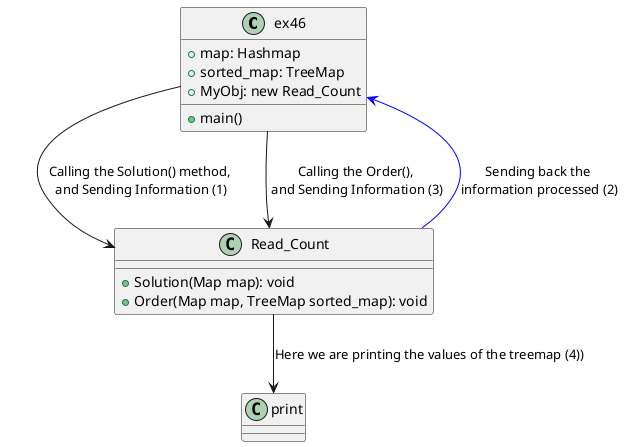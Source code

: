 @startuml
'https://plantuml.com/sequence-diagram

class ex46{
+map: Hashmap
+sorted_map: TreeMap
+MyObj: new Read_Count
+main()
}
class Read_Count{
+Solution(Map map): void
+Order(Map map, TreeMap sorted_map): void
}
ex46-->Read_Count: Calling the Solution() method,\n and Sending Information (1)
Read_Count -[#0000FF]->ex46 :Sending back the \ninformation processed (2)
ex46 -->Read_Count: Calling the Order(),\n and Sending Information (3)
Read_Count --> print: Here we are printing the values of the treemap (4))


@enduml